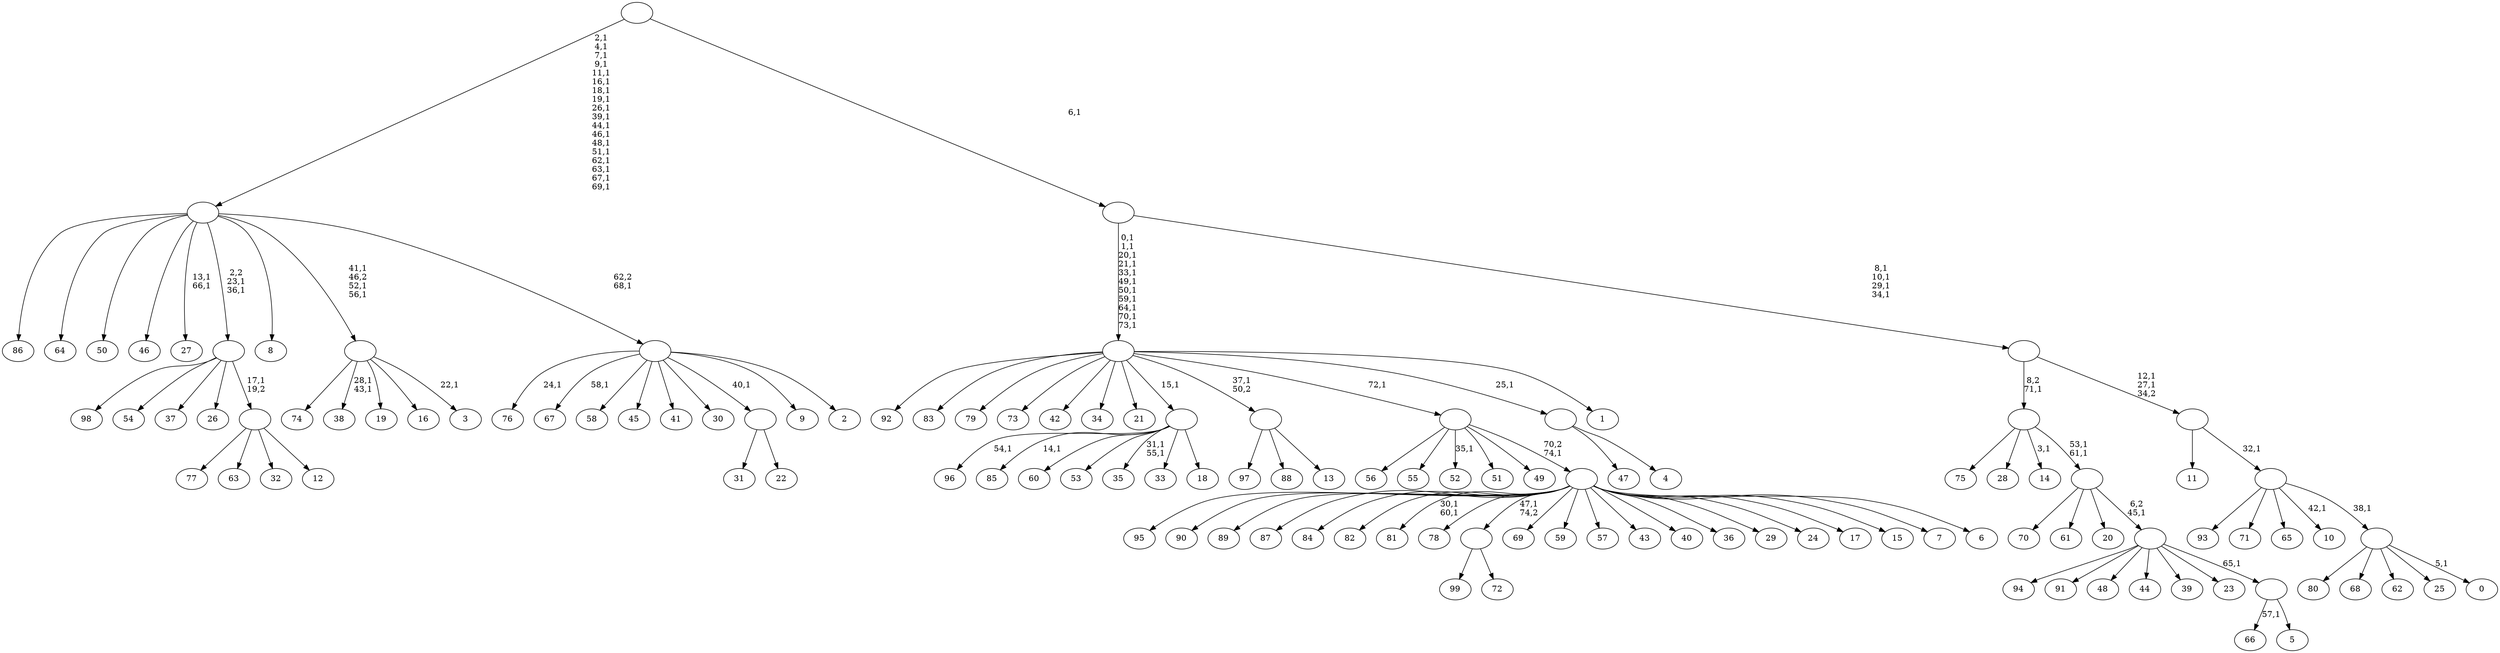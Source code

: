 digraph T {
	175 [label="99"]
	174 [label="98"]
	173 [label="97"]
	172 [label="96"]
	170 [label="95"]
	169 [label="94"]
	168 [label="93"]
	167 [label="92"]
	166 [label="91"]
	165 [label="90"]
	164 [label="89"]
	163 [label="88"]
	162 [label="87"]
	161 [label="86"]
	160 [label="85"]
	158 [label="84"]
	157 [label="83"]
	156 [label="82"]
	155 [label="81"]
	152 [label="80"]
	151 [label="79"]
	150 [label="78"]
	149 [label="77"]
	148 [label="76"]
	146 [label="75"]
	145 [label="74"]
	144 [label="73"]
	143 [label="72"]
	142 [label=""]
	141 [label="71"]
	140 [label="70"]
	139 [label="69"]
	138 [label="68"]
	137 [label="67"]
	135 [label="66"]
	133 [label="65"]
	132 [label="64"]
	131 [label="63"]
	130 [label="62"]
	129 [label="61"]
	128 [label="60"]
	127 [label="59"]
	126 [label="58"]
	125 [label="57"]
	124 [label="56"]
	123 [label="55"]
	122 [label="54"]
	121 [label="53"]
	120 [label="52"]
	118 [label="51"]
	117 [label="50"]
	116 [label="49"]
	115 [label="48"]
	114 [label="47"]
	113 [label="46"]
	112 [label="45"]
	111 [label="44"]
	110 [label="43"]
	109 [label="42"]
	108 [label="41"]
	107 [label="40"]
	106 [label="39"]
	105 [label="38"]
	102 [label="37"]
	101 [label="36"]
	100 [label="35"]
	97 [label="34"]
	96 [label="33"]
	95 [label="32"]
	94 [label="31"]
	93 [label="30"]
	92 [label="29"]
	91 [label="28"]
	90 [label="27"]
	87 [label="26"]
	86 [label="25"]
	85 [label="24"]
	84 [label="23"]
	83 [label="22"]
	82 [label=""]
	81 [label="21"]
	80 [label="20"]
	79 [label="19"]
	78 [label="18"]
	77 [label=""]
	76 [label="17"]
	75 [label="16"]
	74 [label="15"]
	73 [label="14"]
	71 [label="13"]
	70 [label=""]
	69 [label="12"]
	68 [label=""]
	67 [label=""]
	65 [label="11"]
	64 [label="10"]
	62 [label="9"]
	61 [label="8"]
	60 [label="7"]
	59 [label="6"]
	58 [label=""]
	57 [label=""]
	56 [label="5"]
	55 [label=""]
	54 [label=""]
	53 [label=""]
	51 [label=""]
	50 [label="4"]
	49 [label=""]
	48 [label="3"]
	46 [label=""]
	43 [label="2"]
	42 [label=""]
	41 [label=""]
	23 [label="1"]
	22 [label=""]
	11 [label="0"]
	9 [label=""]
	8 [label=""]
	7 [label=""]
	5 [label=""]
	1 [label=""]
	0 [label=""]
	142 -> 175 [label=""]
	142 -> 143 [label=""]
	82 -> 94 [label=""]
	82 -> 83 [label=""]
	77 -> 100 [label="31,1\n55,1"]
	77 -> 160 [label="14,1"]
	77 -> 172 [label="54,1"]
	77 -> 128 [label=""]
	77 -> 121 [label=""]
	77 -> 96 [label=""]
	77 -> 78 [label=""]
	70 -> 173 [label=""]
	70 -> 163 [label=""]
	70 -> 71 [label=""]
	68 -> 149 [label=""]
	68 -> 131 [label=""]
	68 -> 95 [label=""]
	68 -> 69 [label=""]
	67 -> 174 [label=""]
	67 -> 122 [label=""]
	67 -> 102 [label=""]
	67 -> 87 [label=""]
	67 -> 68 [label="17,1\n19,2"]
	58 -> 155 [label="30,1\n60,1"]
	58 -> 170 [label=""]
	58 -> 165 [label=""]
	58 -> 164 [label=""]
	58 -> 162 [label=""]
	58 -> 158 [label=""]
	58 -> 156 [label=""]
	58 -> 150 [label=""]
	58 -> 142 [label="47,1\n74,2"]
	58 -> 139 [label=""]
	58 -> 127 [label=""]
	58 -> 125 [label=""]
	58 -> 110 [label=""]
	58 -> 107 [label=""]
	58 -> 101 [label=""]
	58 -> 92 [label=""]
	58 -> 85 [label=""]
	58 -> 76 [label=""]
	58 -> 74 [label=""]
	58 -> 60 [label=""]
	58 -> 59 [label=""]
	57 -> 120 [label="35,1"]
	57 -> 124 [label=""]
	57 -> 123 [label=""]
	57 -> 118 [label=""]
	57 -> 116 [label=""]
	57 -> 58 [label="70,2\n74,1"]
	55 -> 135 [label="57,1"]
	55 -> 56 [label=""]
	54 -> 169 [label=""]
	54 -> 166 [label=""]
	54 -> 115 [label=""]
	54 -> 111 [label=""]
	54 -> 106 [label=""]
	54 -> 84 [label=""]
	54 -> 55 [label="65,1"]
	53 -> 140 [label=""]
	53 -> 129 [label=""]
	53 -> 80 [label=""]
	53 -> 54 [label="6,2\n45,1"]
	51 -> 53 [label="53,1\n61,1"]
	51 -> 73 [label="3,1"]
	51 -> 146 [label=""]
	51 -> 91 [label=""]
	49 -> 114 [label=""]
	49 -> 50 [label=""]
	46 -> 48 [label="22,1"]
	46 -> 105 [label="28,1\n43,1"]
	46 -> 145 [label=""]
	46 -> 79 [label=""]
	46 -> 75 [label=""]
	42 -> 137 [label="58,1"]
	42 -> 148 [label="24,1"]
	42 -> 126 [label=""]
	42 -> 112 [label=""]
	42 -> 108 [label=""]
	42 -> 93 [label=""]
	42 -> 82 [label="40,1"]
	42 -> 62 [label=""]
	42 -> 43 [label=""]
	41 -> 46 [label="41,1\n46,2\n52,1\n56,1"]
	41 -> 67 [label="2,2\n23,1\n36,1"]
	41 -> 90 [label="13,1\n66,1"]
	41 -> 161 [label=""]
	41 -> 132 [label=""]
	41 -> 117 [label=""]
	41 -> 113 [label=""]
	41 -> 61 [label=""]
	41 -> 42 [label="62,2\n68,1"]
	22 -> 167 [label=""]
	22 -> 157 [label=""]
	22 -> 151 [label=""]
	22 -> 144 [label=""]
	22 -> 109 [label=""]
	22 -> 97 [label=""]
	22 -> 81 [label=""]
	22 -> 77 [label="15,1"]
	22 -> 70 [label="37,1\n50,2"]
	22 -> 57 [label="72,1"]
	22 -> 49 [label="25,1"]
	22 -> 23 [label=""]
	9 -> 11 [label="5,1"]
	9 -> 152 [label=""]
	9 -> 138 [label=""]
	9 -> 130 [label=""]
	9 -> 86 [label=""]
	8 -> 64 [label="42,1"]
	8 -> 168 [label=""]
	8 -> 141 [label=""]
	8 -> 133 [label=""]
	8 -> 9 [label="38,1"]
	7 -> 65 [label=""]
	7 -> 8 [label="32,1"]
	5 -> 7 [label="12,1\n27,1\n34,2"]
	5 -> 51 [label="8,2\n71,1"]
	1 -> 5 [label="8,1\n10,1\n29,1\n34,1"]
	1 -> 22 [label="0,1\n1,1\n20,1\n21,1\n33,1\n49,1\n50,1\n59,1\n64,1\n70,1\n73,1"]
	0 -> 41 [label="2,1\n4,1\n7,1\n9,1\n11,1\n16,1\n18,1\n19,1\n26,1\n39,1\n44,1\n46,1\n48,1\n51,1\n62,1\n63,1\n67,1\n69,1"]
	0 -> 1 [label="6,1"]
}
